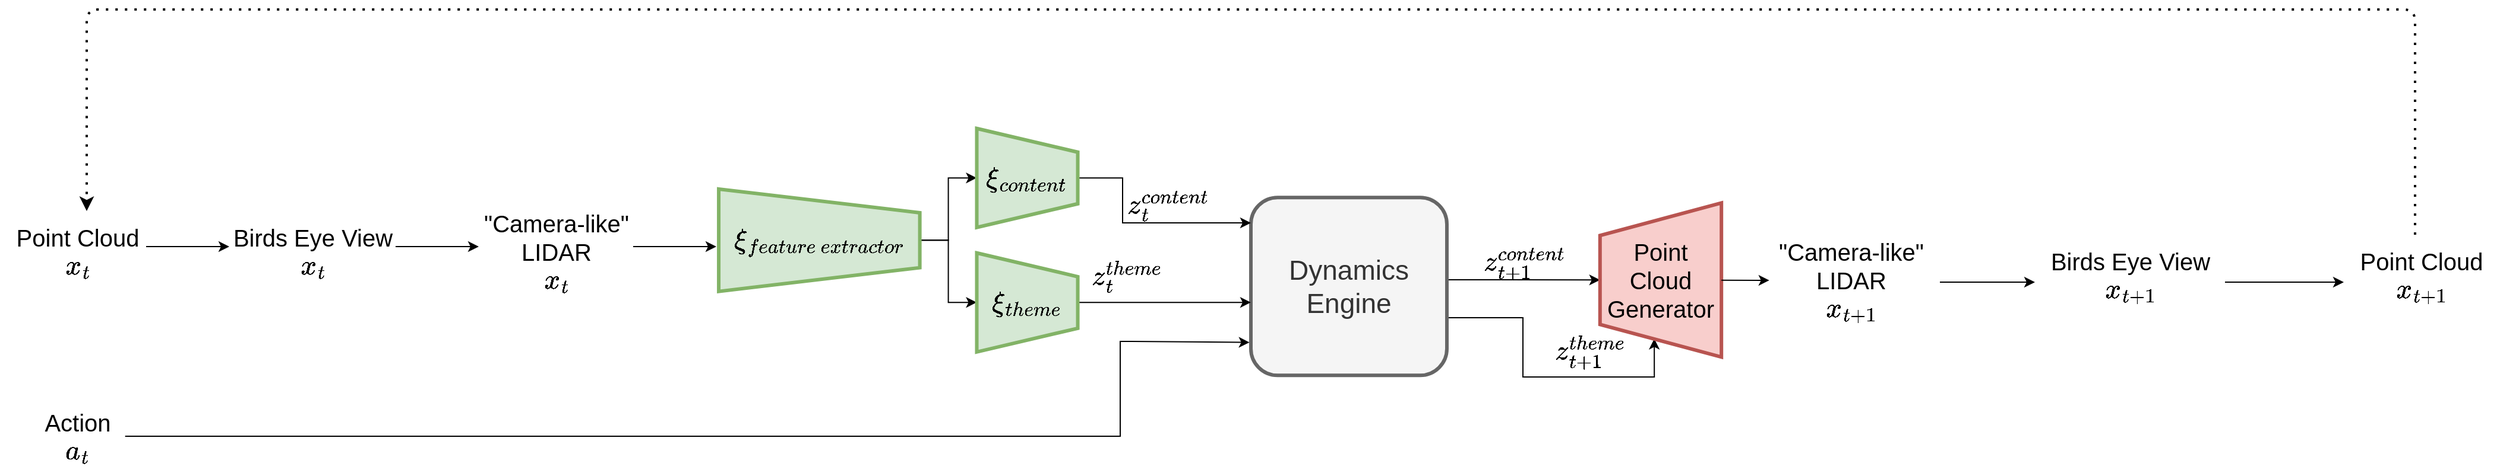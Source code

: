 <mxfile version="21.0.2" type="github">
  <diagram id="EVrbKENyEVnjGAG4AELT" name="Page-1">
    <mxGraphModel dx="2963" dy="1580" grid="1" gridSize="10" guides="1" tooltips="1" connect="1" arrows="1" fold="1" page="1" pageScale="1" pageWidth="1169" pageHeight="827" math="1" shadow="0">
      <root>
        <mxCell id="0" />
        <mxCell id="1" parent="0" />
        <mxCell id="2mjd-9uhkY1LPrBKcRSL-13" value="" style="edgeStyle=orthogonalEdgeStyle;rounded=0;orthogonalLoop=1;jettySize=auto;html=1;" parent="1" source="rsoeOqy-VsgO8BAAmOL_-3" target="2mjd-9uhkY1LPrBKcRSL-12" edge="1">
          <mxGeometry relative="1" as="geometry" />
        </mxCell>
        <mxCell id="2mjd-9uhkY1LPrBKcRSL-15" style="edgeStyle=orthogonalEdgeStyle;rounded=0;orthogonalLoop=1;jettySize=auto;html=1;" parent="1" source="rsoeOqy-VsgO8BAAmOL_-3" target="2mjd-9uhkY1LPrBKcRSL-11" edge="1">
          <mxGeometry relative="1" as="geometry" />
        </mxCell>
        <mxCell id="rsoeOqy-VsgO8BAAmOL_-3" value="&lt;div&gt;$$\xi_{feature\&amp;nbsp; extractor}$$&lt;/div&gt;" style="shape=trapezoid;perimeter=trapezoidPerimeter;whiteSpace=wrap;html=1;fixedSize=1;rotation=90;horizontal=0;fontSize=20;fillColor=#d5e8d4;strokeColor=#82b366;strokeWidth=3;" parent="1" vertex="1">
          <mxGeometry x="653.49" y="190" width="86.36" height="169.28" as="geometry" />
        </mxCell>
        <mxCell id="Qng38_FX3BrwguZekm4N-1" style="edgeStyle=orthogonalEdgeStyle;rounded=0;orthogonalLoop=1;jettySize=auto;html=1;" edge="1" parent="1" source="rsoeOqy-VsgO8BAAmOL_-4" target="rsoeOqy-VsgO8BAAmOL_-5">
          <mxGeometry relative="1" as="geometry">
            <Array as="points">
              <mxPoint x="1270" y="308" />
              <mxPoint x="1270" y="308" />
            </Array>
          </mxGeometry>
        </mxCell>
        <mxCell id="Qng38_FX3BrwguZekm4N-2" style="edgeStyle=orthogonalEdgeStyle;rounded=0;orthogonalLoop=1;jettySize=auto;html=1;entryX=0.881;entryY=0.447;entryDx=0;entryDy=0;entryPerimeter=0;" edge="1" parent="1" source="rsoeOqy-VsgO8BAAmOL_-4" target="rsoeOqy-VsgO8BAAmOL_-5">
          <mxGeometry relative="1" as="geometry">
            <Array as="points">
              <mxPoint x="1289" y="340" />
              <mxPoint x="1289" y="390" />
              <mxPoint x="1400" y="390" />
            </Array>
          </mxGeometry>
        </mxCell>
        <mxCell id="rsoeOqy-VsgO8BAAmOL_-4" value="&lt;p style=&quot;line-height: 130%; font-size: 23px;&quot;&gt;&lt;/p&gt;&lt;div style=&quot;font-size: 23px;&quot;&gt;&lt;font style=&quot;font-size: 23px;&quot;&gt;Dynamics&lt;/font&gt;&lt;/div&gt;&lt;div style=&quot;font-size: 23px;&quot;&gt;&lt;font style=&quot;font-size: 23px;&quot;&gt;Engine&lt;/font&gt;&lt;/div&gt;&lt;p style=&quot;font-size: 23px;&quot;&gt;&lt;/p&gt;" style="rounded=1;whiteSpace=wrap;html=1;fillColor=#f5f5f5;strokeColor=#666666;fontColor=#333333;strokeWidth=3;" parent="1" vertex="1">
          <mxGeometry x="1060" y="238.6" width="165" height="150" as="geometry" />
        </mxCell>
        <mxCell id="rsoeOqy-VsgO8BAAmOL_-5" value="Point Cloud Generator" style="shape=trapezoid;perimeter=trapezoidPerimeter;whiteSpace=wrap;html=1;fixedSize=1;fontSize=20;rotation=90;horizontal=0;direction=east;flipV=1;size=27.5;fillColor=#f8cecc;strokeColor=#b85450;strokeWidth=3;" parent="1" vertex="1">
          <mxGeometry x="1340" y="257.09" width="130" height="102.19" as="geometry" />
        </mxCell>
        <mxCell id="rsoeOqy-VsgO8BAAmOL_-11" value="" style="endArrow=classic;html=1;rounded=0;fontSize=20;" parent="1" edge="1">
          <mxGeometry width="50" height="50" relative="1" as="geometry">
            <mxPoint x="130" y="280" as="sourcePoint" />
            <mxPoint x="200" y="280" as="targetPoint" />
          </mxGeometry>
        </mxCell>
        <mxCell id="rsoeOqy-VsgO8BAAmOL_-14" value="&lt;div&gt;Point Cloud&lt;/div&gt;&lt;div&gt;\(x_t\)&lt;/div&gt;" style="text;html=1;align=center;verticalAlign=middle;resizable=0;points=[];autosize=1;strokeColor=none;fillColor=none;fontSize=20;" parent="1" vertex="1">
          <mxGeometry x="7.34" y="253.6" width="130" height="60" as="geometry" />
        </mxCell>
        <mxCell id="rsoeOqy-VsgO8BAAmOL_-16" value="&lt;div&gt;Action&lt;/div&gt;&lt;div&gt;\(a_t\)&lt;/div&gt;" style="text;html=1;align=center;verticalAlign=middle;resizable=0;points=[];autosize=1;strokeColor=none;fillColor=none;fontSize=20;" parent="1" vertex="1">
          <mxGeometry x="32.34" y="410" width="80" height="60" as="geometry" />
        </mxCell>
        <mxCell id="rsoeOqy-VsgO8BAAmOL_-17" value="" style="endArrow=classic;html=1;rounded=0;fontSize=20;entryX=-0.007;entryY=0.815;entryDx=0;entryDy=0;entryPerimeter=0;" parent="1" source="rsoeOqy-VsgO8BAAmOL_-16" target="rsoeOqy-VsgO8BAAmOL_-4" edge="1">
          <mxGeometry width="50" height="50" relative="1" as="geometry">
            <mxPoint x="815" y="433" as="sourcePoint" />
            <mxPoint x="935" y="433" as="targetPoint" />
            <Array as="points">
              <mxPoint x="950" y="440" />
              <mxPoint x="950" y="360" />
              <mxPoint x="960" y="360" />
            </Array>
          </mxGeometry>
        </mxCell>
        <mxCell id="rsoeOqy-VsgO8BAAmOL_-18" value="&lt;div&gt;Point Cloud&lt;/div&gt;&lt;div&gt;\(x_{t+1}\)&lt;/div&gt;" style="text;html=1;align=center;verticalAlign=middle;resizable=0;points=[];autosize=1;strokeColor=none;fillColor=none;fontSize=20;" parent="1" vertex="1">
          <mxGeometry x="1980" y="273.6" width="130" height="60" as="geometry" />
        </mxCell>
        <mxCell id="rsoeOqy-VsgO8BAAmOL_-19" value="" style="endArrow=classic;html=1;rounded=0;fontSize=20;" parent="1" source="rsoeOqy-VsgO8BAAmOL_-5" edge="1">
          <mxGeometry width="50" height="50" relative="1" as="geometry">
            <mxPoint x="1436.41" y="443.49" as="sourcePoint" />
            <mxPoint x="1496.41" y="308.49" as="targetPoint" />
          </mxGeometry>
        </mxCell>
        <mxCell id="rsoeOqy-VsgO8BAAmOL_-23" value="" style="endArrow=classic;dashed=1;html=1;dashPattern=1 3;strokeWidth=2;rounded=1;fontSize=20;startArrow=none;startFill=0;endFill=1;" parent="1" edge="1">
          <mxGeometry width="50" height="50" relative="1" as="geometry">
            <mxPoint x="2040" y="270" as="sourcePoint" />
            <mxPoint x="80" y="250" as="targetPoint" />
            <Array as="points">
              <mxPoint x="2040" y="80" />
              <mxPoint x="80" y="80" />
            </Array>
          </mxGeometry>
        </mxCell>
        <mxCell id="2mjd-9uhkY1LPrBKcRSL-4" value="&lt;div&gt;Birds Eye View&lt;br&gt;&lt;/div&gt;&lt;div&gt;\(x_t\)&lt;/div&gt;" style="text;html=1;align=center;verticalAlign=middle;resizable=0;points=[];autosize=1;strokeColor=none;fillColor=none;fontSize=20;" parent="1" vertex="1">
          <mxGeometry x="190" y="253.6" width="160" height="60" as="geometry" />
        </mxCell>
        <mxCell id="2mjd-9uhkY1LPrBKcRSL-5" value="&lt;div&gt;&quot;Camera-like&quot;&lt;/div&gt;&lt;div&gt;LIDAR&lt;/div&gt;&lt;div&gt;\(x_t\)&lt;/div&gt;" style="text;html=1;align=center;verticalAlign=middle;resizable=0;points=[];autosize=1;strokeColor=none;fillColor=none;fontSize=20;" parent="1" vertex="1">
          <mxGeometry x="400" y="238.6" width="150" height="90" as="geometry" />
        </mxCell>
        <mxCell id="2mjd-9uhkY1LPrBKcRSL-6" value="" style="endArrow=classic;html=1;rounded=0;fontSize=20;" parent="1" edge="1">
          <mxGeometry width="50" height="50" relative="1" as="geometry">
            <mxPoint x="340" y="280" as="sourcePoint" />
            <mxPoint x="410" y="280" as="targetPoint" />
          </mxGeometry>
        </mxCell>
        <mxCell id="2mjd-9uhkY1LPrBKcRSL-8" value="" style="endArrow=classic;html=1;rounded=0;fontSize=20;" parent="1" edge="1">
          <mxGeometry width="50" height="50" relative="1" as="geometry">
            <mxPoint x="540" y="280" as="sourcePoint" />
            <mxPoint x="610" y="280" as="targetPoint" />
          </mxGeometry>
        </mxCell>
        <mxCell id="2mjd-9uhkY1LPrBKcRSL-16" style="edgeStyle=orthogonalEdgeStyle;rounded=0;orthogonalLoop=1;jettySize=auto;html=1;" parent="1" source="2mjd-9uhkY1LPrBKcRSL-11" target="rsoeOqy-VsgO8BAAmOL_-4" edge="1">
          <mxGeometry relative="1" as="geometry">
            <Array as="points">
              <mxPoint x="952" y="222" />
              <mxPoint x="952" y="260" />
            </Array>
          </mxGeometry>
        </mxCell>
        <mxCell id="2mjd-9uhkY1LPrBKcRSL-11" value="&lt;div&gt;$$\xi_{content}$$&lt;/div&gt;" style="shape=trapezoid;perimeter=trapezoidPerimeter;whiteSpace=wrap;html=1;fixedSize=1;rotation=90;horizontal=0;fontSize=20;fillColor=#d5e8d4;strokeColor=#82b366;strokeWidth=3;" parent="1" vertex="1">
          <mxGeometry x="830" y="179.62" width="83.52" height="85.02" as="geometry" />
        </mxCell>
        <mxCell id="2mjd-9uhkY1LPrBKcRSL-23" style="edgeStyle=orthogonalEdgeStyle;rounded=0;orthogonalLoop=1;jettySize=auto;html=1;" parent="1" source="2mjd-9uhkY1LPrBKcRSL-12" target="rsoeOqy-VsgO8BAAmOL_-4" edge="1">
          <mxGeometry relative="1" as="geometry">
            <Array as="points">
              <mxPoint x="1040" y="327" />
              <mxPoint x="1040" y="327" />
            </Array>
          </mxGeometry>
        </mxCell>
        <mxCell id="2mjd-9uhkY1LPrBKcRSL-12" value="&lt;div&gt;$$\xi_{theme}$$&lt;/div&gt;" style="shape=trapezoid;perimeter=trapezoidPerimeter;whiteSpace=wrap;html=1;fixedSize=1;rotation=90;horizontal=0;fontSize=20;fillColor=#d5e8d4;strokeColor=#82b366;strokeWidth=3;" parent="1" vertex="1">
          <mxGeometry x="830" y="284.64" width="83.52" height="85.02" as="geometry" />
        </mxCell>
        <mxCell id="2mjd-9uhkY1LPrBKcRSL-20" value="&lt;div&gt;\(z^{theme}_{t}\)&lt;/div&gt;" style="text;html=1;align=center;verticalAlign=middle;resizable=0;points=[];autosize=1;strokeColor=none;fillColor=none;fontSize=20;" parent="1" vertex="1">
          <mxGeometry x="870" y="284.64" width="170" height="40" as="geometry" />
        </mxCell>
        <mxCell id="2mjd-9uhkY1LPrBKcRSL-21" value="&lt;div&gt;\(z^{content}_{t}\)&lt;/div&gt;" style="text;html=1;align=center;verticalAlign=middle;resizable=0;points=[];autosize=1;strokeColor=none;fillColor=none;fontSize=20;" parent="1" vertex="1">
          <mxGeometry x="900" y="224.64" width="180" height="40" as="geometry" />
        </mxCell>
        <mxCell id="Qng38_FX3BrwguZekm4N-3" value="&lt;div&gt;\(z^{theme}_{t+1}\)&lt;/div&gt;" style="text;html=1;align=center;verticalAlign=middle;resizable=0;points=[];autosize=1;strokeColor=none;fillColor=none;fontSize=20;" vertex="1" parent="1">
          <mxGeometry x="1250" y="348.6" width="190" height="40" as="geometry" />
        </mxCell>
        <mxCell id="Qng38_FX3BrwguZekm4N-4" value="&lt;div&gt;\(z^{content}_{t+1}\)&lt;/div&gt;" style="text;html=1;align=center;verticalAlign=middle;resizable=0;points=[];autosize=1;strokeColor=none;fillColor=none;fontSize=20;" vertex="1" parent="1">
          <mxGeometry x="1190" y="273.6" width="200" height="40" as="geometry" />
        </mxCell>
        <mxCell id="Qng38_FX3BrwguZekm4N-9" style="edgeStyle=orthogonalEdgeStyle;rounded=0;orthogonalLoop=1;jettySize=auto;html=1;" edge="1" parent="1" source="Qng38_FX3BrwguZekm4N-5" target="Qng38_FX3BrwguZekm4N-6">
          <mxGeometry relative="1" as="geometry">
            <Array as="points">
              <mxPoint x="1670" y="310" />
              <mxPoint x="1670" y="310" />
            </Array>
          </mxGeometry>
        </mxCell>
        <mxCell id="Qng38_FX3BrwguZekm4N-5" value="&lt;div&gt;&quot;Camera-like&quot;&lt;/div&gt;&lt;div&gt;LIDAR&lt;/div&gt;&lt;div&gt;\(x_{t+1}\)&lt;/div&gt;" style="text;html=1;align=center;verticalAlign=middle;resizable=0;points=[];autosize=1;strokeColor=none;fillColor=none;fontSize=20;" vertex="1" parent="1">
          <mxGeometry x="1490" y="263.18" width="150" height="90" as="geometry" />
        </mxCell>
        <mxCell id="Qng38_FX3BrwguZekm4N-10" style="edgeStyle=orthogonalEdgeStyle;rounded=0;orthogonalLoop=1;jettySize=auto;html=1;" edge="1" parent="1" source="Qng38_FX3BrwguZekm4N-6" target="rsoeOqy-VsgO8BAAmOL_-18">
          <mxGeometry relative="1" as="geometry">
            <Array as="points">
              <mxPoint x="1920" y="310" />
              <mxPoint x="1920" y="310" />
            </Array>
          </mxGeometry>
        </mxCell>
        <mxCell id="Qng38_FX3BrwguZekm4N-6" value="&lt;div&gt;Birds Eye View&lt;br&gt;&lt;/div&gt;&lt;div&gt;\(x_{t+1}\)&lt;/div&gt;" style="text;html=1;align=center;verticalAlign=middle;resizable=0;points=[];autosize=1;strokeColor=none;fillColor=none;fontSize=20;" vertex="1" parent="1">
          <mxGeometry x="1720" y="273.6" width="160" height="60" as="geometry" />
        </mxCell>
      </root>
    </mxGraphModel>
  </diagram>
</mxfile>
